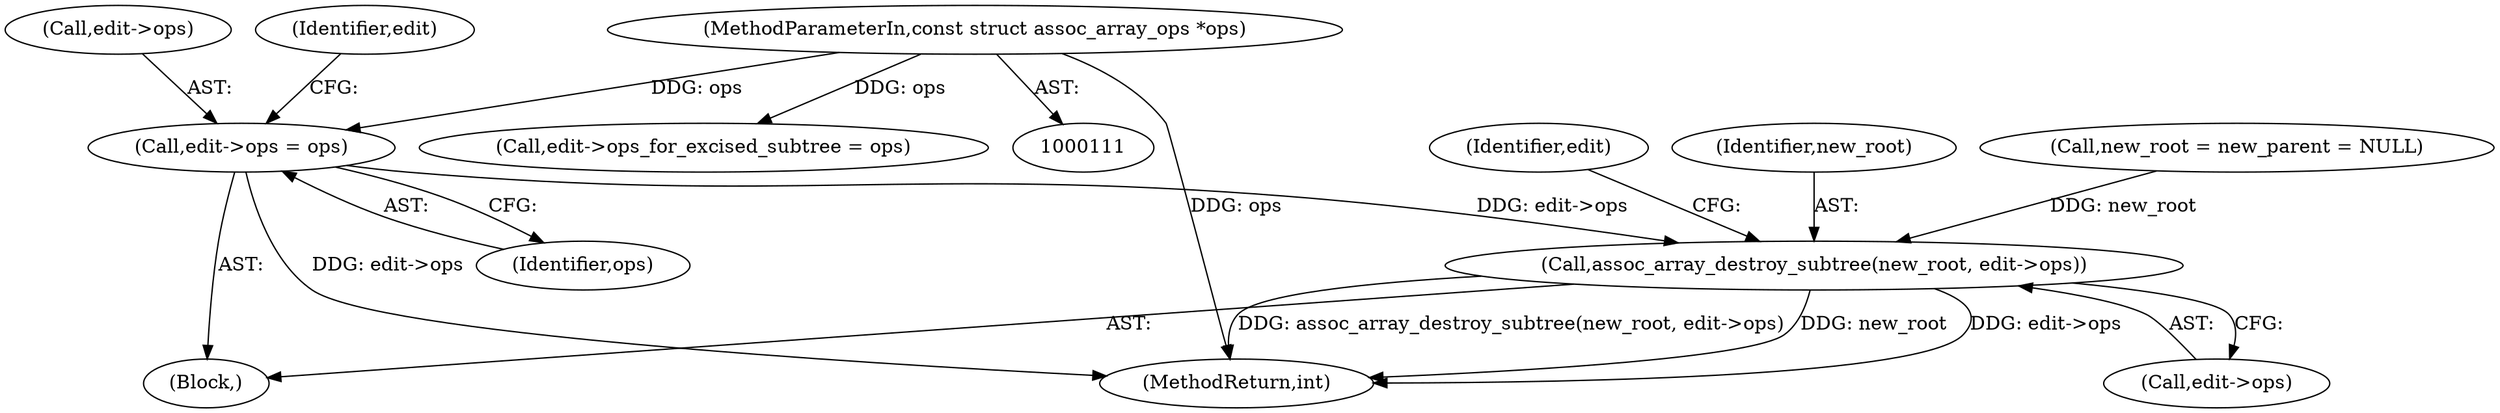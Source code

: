 digraph "0_linux_95389b08d93d5c06ec63ab49bd732b0069b7c35e@pointer" {
"1000160" [label="(Call,edit->ops = ops)"];
"1000113" [label="(MethodParameterIn,const struct assoc_array_ops *ops)"];
"1000872" [label="(Call,assoc_array_destroy_subtree(new_root, edit->ops))"];
"1000878" [label="(Identifier,edit)"];
"1000873" [label="(Identifier,new_root)"];
"1000161" [label="(Call,edit->ops)"];
"1000882" [label="(MethodReturn,int)"];
"1000189" [label="(Call,new_root = new_parent = NULL)"];
"1000113" [label="(MethodParameterIn,const struct assoc_array_ops *ops)"];
"1000872" [label="(Call,assoc_array_destroy_subtree(new_root, edit->ops))"];
"1000874" [label="(Call,edit->ops)"];
"1000160" [label="(Call,edit->ops = ops)"];
"1000116" [label="(Block,)"];
"1000164" [label="(Identifier,ops)"];
"1000167" [label="(Identifier,edit)"];
"1000165" [label="(Call,edit->ops_for_excised_subtree = ops)"];
"1000160" -> "1000116"  [label="AST: "];
"1000160" -> "1000164"  [label="CFG: "];
"1000161" -> "1000160"  [label="AST: "];
"1000164" -> "1000160"  [label="AST: "];
"1000167" -> "1000160"  [label="CFG: "];
"1000160" -> "1000882"  [label="DDG: edit->ops"];
"1000113" -> "1000160"  [label="DDG: ops"];
"1000160" -> "1000872"  [label="DDG: edit->ops"];
"1000113" -> "1000111"  [label="AST: "];
"1000113" -> "1000882"  [label="DDG: ops"];
"1000113" -> "1000165"  [label="DDG: ops"];
"1000872" -> "1000116"  [label="AST: "];
"1000872" -> "1000874"  [label="CFG: "];
"1000873" -> "1000872"  [label="AST: "];
"1000874" -> "1000872"  [label="AST: "];
"1000878" -> "1000872"  [label="CFG: "];
"1000872" -> "1000882"  [label="DDG: edit->ops"];
"1000872" -> "1000882"  [label="DDG: assoc_array_destroy_subtree(new_root, edit->ops)"];
"1000872" -> "1000882"  [label="DDG: new_root"];
"1000189" -> "1000872"  [label="DDG: new_root"];
}
